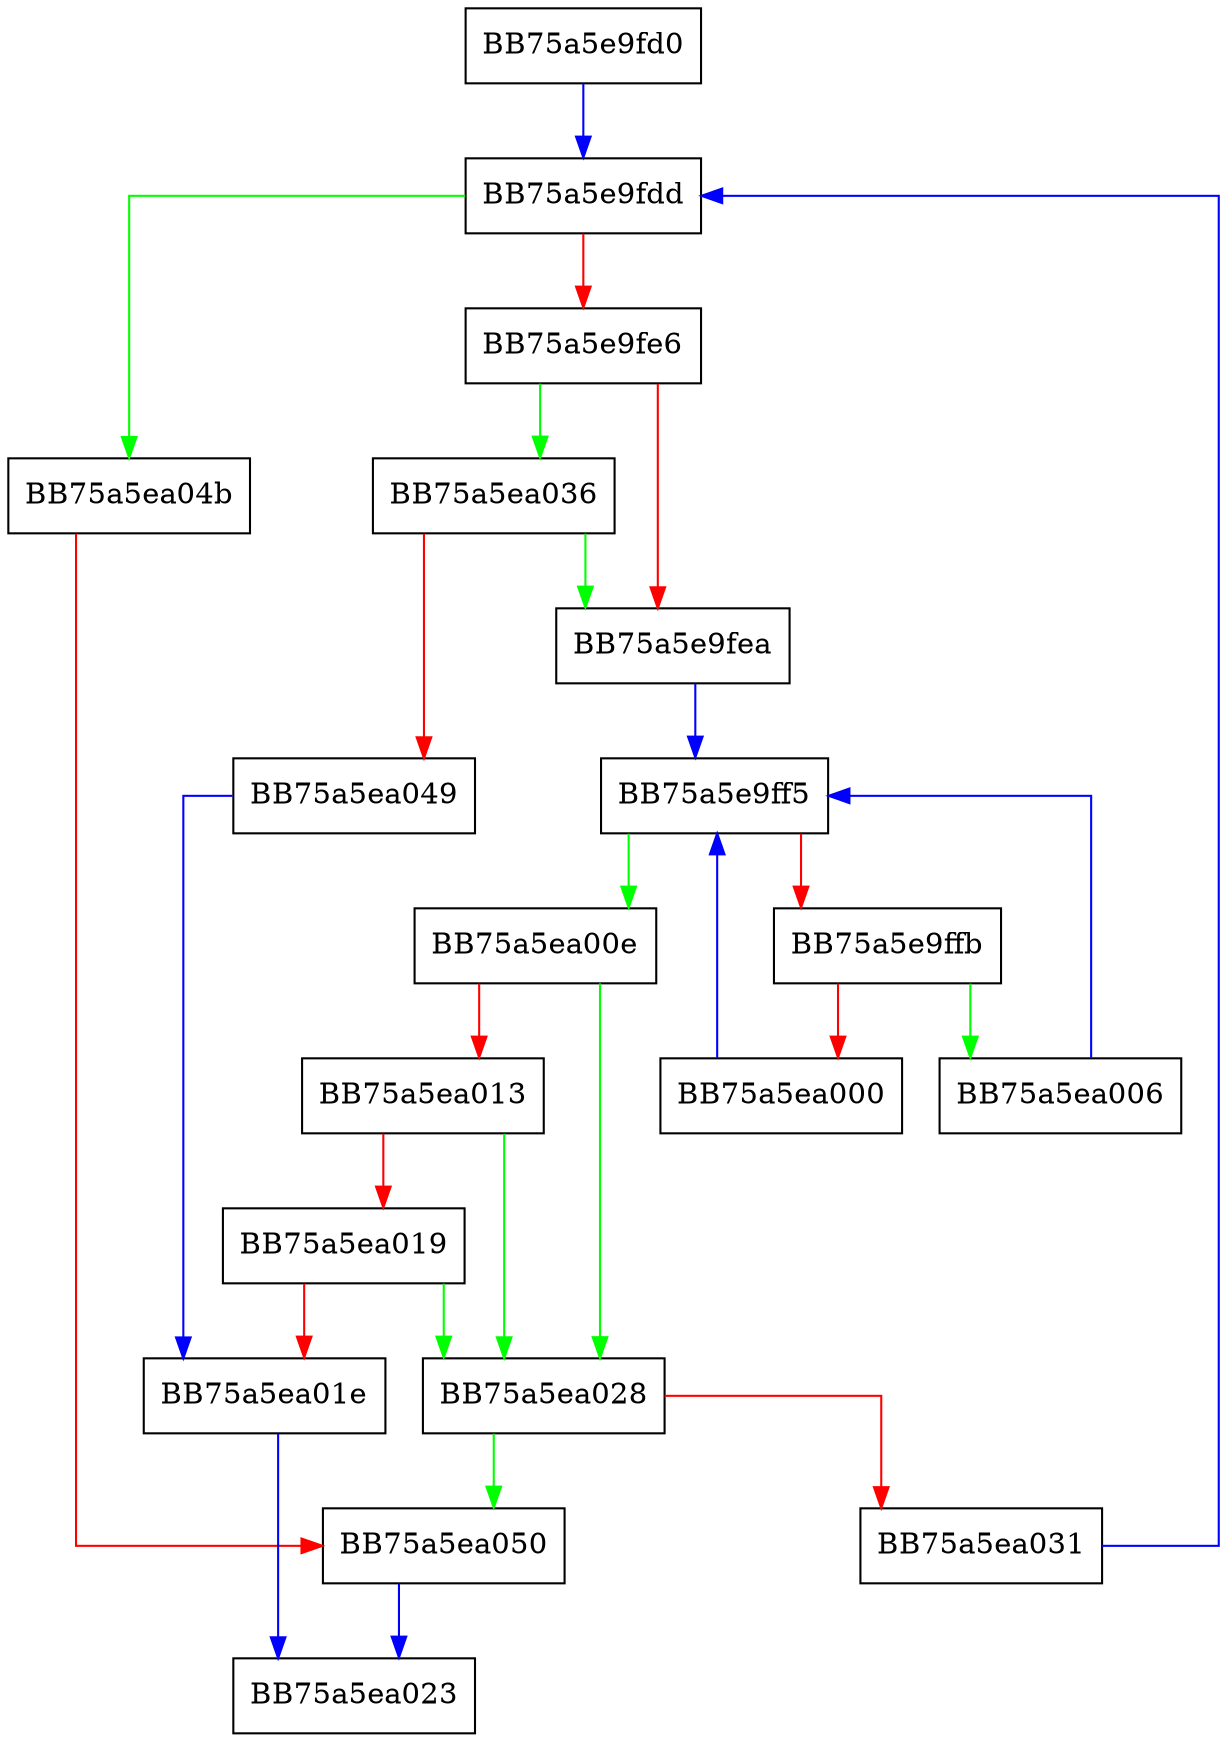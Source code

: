 digraph hasProperty {
  node [shape="box"];
  graph [splines=ortho];
  BB75a5e9fd0 -> BB75a5e9fdd [color="blue"];
  BB75a5e9fdd -> BB75a5ea04b [color="green"];
  BB75a5e9fdd -> BB75a5e9fe6 [color="red"];
  BB75a5e9fe6 -> BB75a5ea036 [color="green"];
  BB75a5e9fe6 -> BB75a5e9fea [color="red"];
  BB75a5e9fea -> BB75a5e9ff5 [color="blue"];
  BB75a5e9ff5 -> BB75a5ea00e [color="green"];
  BB75a5e9ff5 -> BB75a5e9ffb [color="red"];
  BB75a5e9ffb -> BB75a5ea006 [color="green"];
  BB75a5e9ffb -> BB75a5ea000 [color="red"];
  BB75a5ea000 -> BB75a5e9ff5 [color="blue"];
  BB75a5ea006 -> BB75a5e9ff5 [color="blue"];
  BB75a5ea00e -> BB75a5ea028 [color="green"];
  BB75a5ea00e -> BB75a5ea013 [color="red"];
  BB75a5ea013 -> BB75a5ea028 [color="green"];
  BB75a5ea013 -> BB75a5ea019 [color="red"];
  BB75a5ea019 -> BB75a5ea028 [color="green"];
  BB75a5ea019 -> BB75a5ea01e [color="red"];
  BB75a5ea01e -> BB75a5ea023 [color="blue"];
  BB75a5ea028 -> BB75a5ea050 [color="green"];
  BB75a5ea028 -> BB75a5ea031 [color="red"];
  BB75a5ea031 -> BB75a5e9fdd [color="blue"];
  BB75a5ea036 -> BB75a5e9fea [color="green"];
  BB75a5ea036 -> BB75a5ea049 [color="red"];
  BB75a5ea049 -> BB75a5ea01e [color="blue"];
  BB75a5ea04b -> BB75a5ea050 [color="red"];
  BB75a5ea050 -> BB75a5ea023 [color="blue"];
}
